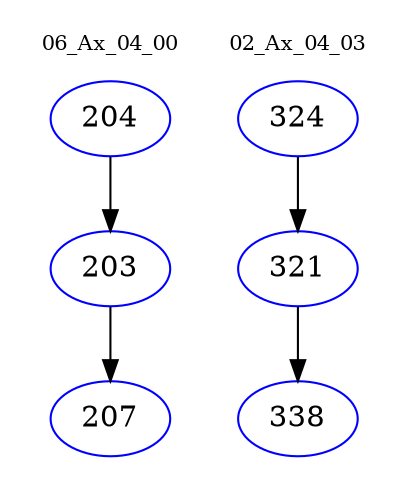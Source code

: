 digraph{
subgraph cluster_0 {
color = white
label = "06_Ax_04_00";
fontsize=10;
T0_204 [label="204", color="blue"]
T0_204 -> T0_203 [color="black"]
T0_203 [label="203", color="blue"]
T0_203 -> T0_207 [color="black"]
T0_207 [label="207", color="blue"]
}
subgraph cluster_1 {
color = white
label = "02_Ax_04_03";
fontsize=10;
T1_324 [label="324", color="blue"]
T1_324 -> T1_321 [color="black"]
T1_321 [label="321", color="blue"]
T1_321 -> T1_338 [color="black"]
T1_338 [label="338", color="blue"]
}
}
